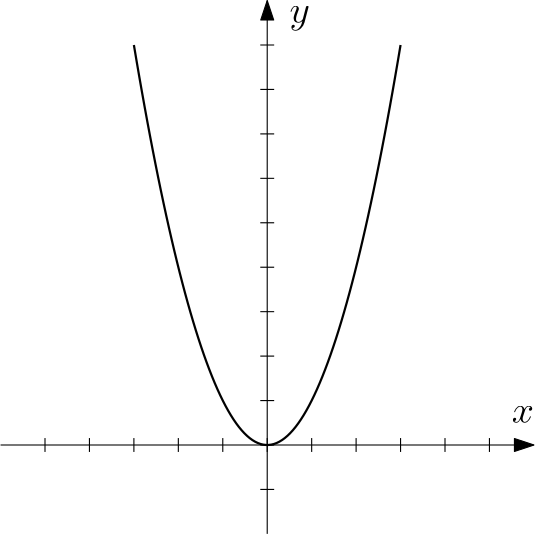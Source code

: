 <?xml version="1.0"?>
<!DOCTYPE ipe SYSTEM "ipe.dtd">
<ipe version="70218" creator="Ipe 7.2.23">
<info created="D:20210222193753" modified="D:20210222193814"/>
<ipestyle name="basic">
<symbol name="arrow/arc(spx)">
<path stroke="sym-stroke" fill="sym-stroke" pen="sym-pen">
0 0 m
-1 0.333 l
-1 -0.333 l
h
</path>
</symbol>
<symbol name="arrow/farc(spx)">
<path stroke="sym-stroke" fill="white" pen="sym-pen">
0 0 m
-1 0.333 l
-1 -0.333 l
h
</path>
</symbol>
<symbol name="arrow/ptarc(spx)">
<path stroke="sym-stroke" fill="sym-stroke" pen="sym-pen">
0 0 m
-1 0.333 l
-0.8 0 l
-1 -0.333 l
h
</path>
</symbol>
<symbol name="arrow/fptarc(spx)">
<path stroke="sym-stroke" fill="white" pen="sym-pen">
0 0 m
-1 0.333 l
-0.8 0 l
-1 -0.333 l
h
</path>
</symbol>
<symbol name="mark/circle(sx)" transformations="translations">
<path fill="sym-stroke">
0.6 0 0 0.6 0 0 e
0.4 0 0 0.4 0 0 e
</path>
</symbol>
<symbol name="mark/disk(sx)" transformations="translations">
<path fill="sym-stroke">
0.6 0 0 0.6 0 0 e
</path>
</symbol>
<symbol name="mark/fdisk(sfx)" transformations="translations">
<group>
<path fill="sym-fill">
0.5 0 0 0.5 0 0 e
</path>
<path fill="sym-stroke" fillrule="eofill">
0.6 0 0 0.6 0 0 e
0.4 0 0 0.4 0 0 e
</path>
</group>
</symbol>
<symbol name="mark/box(sx)" transformations="translations">
<path fill="sym-stroke" fillrule="eofill">
-0.6 -0.6 m
0.6 -0.6 l
0.6 0.6 l
-0.6 0.6 l
h
-0.4 -0.4 m
0.4 -0.4 l
0.4 0.4 l
-0.4 0.4 l
h
</path>
</symbol>
<symbol name="mark/square(sx)" transformations="translations">
<path fill="sym-stroke">
-0.6 -0.6 m
0.6 -0.6 l
0.6 0.6 l
-0.6 0.6 l
h
</path>
</symbol>
<symbol name="mark/fsquare(sfx)" transformations="translations">
<group>
<path fill="sym-fill">
-0.5 -0.5 m
0.5 -0.5 l
0.5 0.5 l
-0.5 0.5 l
h
</path>
<path fill="sym-stroke" fillrule="eofill">
-0.6 -0.6 m
0.6 -0.6 l
0.6 0.6 l
-0.6 0.6 l
h
-0.4 -0.4 m
0.4 -0.4 l
0.4 0.4 l
-0.4 0.4 l
h
</path>
</group>
</symbol>
<symbol name="mark/cross(sx)" transformations="translations">
<group>
<path fill="sym-stroke">
-0.43 -0.57 m
0.57 0.43 l
0.43 0.57 l
-0.57 -0.43 l
h
</path>
<path fill="sym-stroke">
-0.43 0.57 m
0.57 -0.43 l
0.43 -0.57 l
-0.57 0.43 l
h
</path>
</group>
</symbol>
<symbol name="arrow/fnormal(spx)">
<path stroke="sym-stroke" fill="white" pen="sym-pen">
0 0 m
-1 0.333 l
-1 -0.333 l
h
</path>
</symbol>
<symbol name="arrow/pointed(spx)">
<path stroke="sym-stroke" fill="sym-stroke" pen="sym-pen">
0 0 m
-1 0.333 l
-0.8 0 l
-1 -0.333 l
h
</path>
</symbol>
<symbol name="arrow/fpointed(spx)">
<path stroke="sym-stroke" fill="white" pen="sym-pen">
0 0 m
-1 0.333 l
-0.8 0 l
-1 -0.333 l
h
</path>
</symbol>
<symbol name="arrow/linear(spx)">
<path stroke="sym-stroke" pen="sym-pen">
-1 0.333 m
0 0 l
-1 -0.333 l
</path>
</symbol>
<symbol name="arrow/fdouble(spx)">
<path stroke="sym-stroke" fill="white" pen="sym-pen">
0 0 m
-1 0.333 l
-1 -0.333 l
h
-1 0 m
-2 0.333 l
-2 -0.333 l
h
</path>
</symbol>
<symbol name="arrow/double(spx)">
<path stroke="sym-stroke" fill="sym-stroke" pen="sym-pen">
0 0 m
-1 0.333 l
-1 -0.333 l
h
-1 0 m
-2 0.333 l
-2 -0.333 l
h
</path>
</symbol>
<symbol name="arrow/mid-normal(spx)">
<path stroke="sym-stroke" fill="sym-stroke" pen="sym-pen">
0.5 0 m
-0.5 0.333 l
-0.5 -0.333 l
h
</path>
</symbol>
<symbol name="arrow/mid-fnormal(spx)">
<path stroke="sym-stroke" fill="white" pen="sym-pen">
0.5 0 m
-0.5 0.333 l
-0.5 -0.333 l
h
</path>
</symbol>
<symbol name="arrow/mid-pointed(spx)">
<path stroke="sym-stroke" fill="sym-stroke" pen="sym-pen">
0.5 0 m
-0.5 0.333 l
-0.3 0 l
-0.5 -0.333 l
h
</path>
</symbol>
<symbol name="arrow/mid-fpointed(spx)">
<path stroke="sym-stroke" fill="white" pen="sym-pen">
0.5 0 m
-0.5 0.333 l
-0.3 0 l
-0.5 -0.333 l
h
</path>
</symbol>
<symbol name="arrow/mid-double(spx)">
<path stroke="sym-stroke" fill="sym-stroke" pen="sym-pen">
1 0 m
0 0.333 l
0 -0.333 l
h
0 0 m
-1 0.333 l
-1 -0.333 l
h
</path>
</symbol>
<symbol name="arrow/mid-fdouble(spx)">
<path stroke="sym-stroke" fill="white" pen="sym-pen">
1 0 m
0 0.333 l
0 -0.333 l
h
0 0 m
-1 0.333 l
-1 -0.333 l
h
</path>
</symbol>
<anglesize name="22.5 deg" value="22.5"/>
<anglesize name="30 deg" value="30"/>
<anglesize name="45 deg" value="45"/>
<anglesize name="60 deg" value="60"/>
<anglesize name="90 deg" value="90"/>
<arrowsize name="large" value="10"/>
<arrowsize name="small" value="5"/>
<arrowsize name="tiny" value="3"/>
<color name="blue" value="0 0 1"/>
<color name="brown" value="0.647 0.165 0.165"/>
<color name="darkblue" value="0 0 0.545"/>
<color name="darkcyan" value="0 0.545 0.545"/>
<color name="darkgray" value="0.663"/>
<color name="darkgreen" value="0 0.392 0"/>
<color name="darkmagenta" value="0.545 0 0.545"/>
<color name="darkorange" value="1 0.549 0"/>
<color name="darkred" value="0.545 0 0"/>
<color name="gold" value="1 0.843 0"/>
<color name="gray" value="0.745"/>
<color name="green" value="0 1 0"/>
<color name="lightblue" value="0.678 0.847 0.902"/>
<color name="lightcyan" value="0.878 1 1"/>
<color name="lightgray" value="0.827"/>
<color name="lightgreen" value="0.565 0.933 0.565"/>
<color name="lightyellow" value="1 1 0.878"/>
<color name="navy" value="0 0 0.502"/>
<color name="orange" value="1 0.647 0"/>
<color name="pink" value="1 0.753 0.796"/>
<color name="purple" value="0.627 0.125 0.941"/>
<color name="red" value="1 0 0"/>
<color name="seagreen" value="0.18 0.545 0.341"/>
<color name="turquoise" value="0.251 0.878 0.816"/>
<color name="violet" value="0.933 0.51 0.933"/>
<color name="yellow" value="1 1 0"/>
<dashstyle name="dash dot dotted" value="[4 2 1 2 1 2] 0"/>
<dashstyle name="dash dotted" value="[4 2 1 2] 0"/>
<dashstyle name="dashed" value="[4] 0"/>
<dashstyle name="dotted" value="[1 3] 0"/>
<gridsize name="10 pts (~3.5 mm)" value="10"/>
<gridsize name="14 pts (~5 mm)" value="14"/>
<gridsize name="16 pts (~6 mm)" value="16"/>
<gridsize name="20 pts (~7 mm)" value="20"/>
<gridsize name="28 pts (~10 mm)" value="28"/>
<gridsize name="32 pts (~12 mm)" value="32"/>
<gridsize name="4 pts" value="4"/>
<gridsize name="56 pts (~20 mm)" value="56"/>
<gridsize name="8 pts (~3 mm)" value="8"/>
<opacity name="10%" value="0.1"/>
<opacity name="30%" value="0.3"/>
<opacity name="50%" value="0.5"/>
<opacity name="75%" value="0.75"/>
<pen name="fat" value="1.2"/>
<pen name="heavier" value="0.8"/>
<pen name="ultrafat" value="2"/>
<symbolsize name="large" value="5"/>
<symbolsize name="small" value="2"/>
<symbolsize name="tiny" value="1.1"/>
<textsize name="Huge" value="\Huge"/>
<textsize name="LARGE" value="\LARGE"/>
<textsize name="Large" value="\Large"/>
<textsize name="footnote" value="\footnotesize"/>
<textsize name="huge" value="\huge"/>
<textsize name="large" value="\large"/>
<textsize name="small" value="\small"/>
<textsize name="tiny" value="\tiny"/>
<textstyle name="center" begin="\begin{center}" end="\end{center}"/>
<textstyle name="item" begin="\begin{itemize}\item{}" end="\end{itemize}"/>
<textstyle name="itemize" begin="\begin{itemize}" end="\end{itemize}"/>
<tiling name="falling" angle="-60" step="4" width="1"/>
<tiling name="rising" angle="30" step="4" width="1"/>
</ipestyle>
<page>
<layer name="alpha"/>
<view layers="alpha" active="alpha"/>
<path layer="alpha" matrix="1 0 0 1 -160 0" stroke="black" pen="heavier">
240 688 m
240.323 686.061
240.646 684.141
240.97 682.241 c
241.293 680.34
241.616 678.46
241.939 676.599 c
242.263 674.738
242.586 672.896
242.909 671.074 c
243.232 669.253
243.556 667.45
243.879 665.668 c
244.202 663.885
244.525 662.122
244.848 660.378 c
245.172 658.635
245.495 656.911
245.818 655.207 c
246.141 653.502
246.465 651.818
246.788 650.152 c
247.111 648.487
247.434 646.842
247.758 645.216 c
248.081 643.59
248.404 641.983
248.727 640.397 c
249.051 638.81
249.374 637.243
249.697 635.695 c
250.02 634.148
250.343 632.62
250.667 631.111 c
250.99 629.603
251.313 628.114
251.636 626.645 c
251.96 625.175
252.283 623.726
252.606 622.296 c
252.929 620.866
253.253 619.455
253.576 618.064 c
253.899 616.673
254.222 615.302
254.545 613.95 c
254.869 612.599
255.192 611.267
255.515 609.954 c
255.838 608.642
256.162 607.349
256.485 606.075 c
256.808 604.802
257.131 603.548
257.455 602.314 c
257.778 601.08
258.101 599.865
258.424 598.67 c
258.747 597.475
259.071 596.3
259.394 595.144 c
259.717 593.988
260.04 592.852
260.364 591.736 c
260.687 590.619
261.01 589.522
261.333 588.444 c
261.657 587.367
261.98 586.309
262.303 585.271 c
262.626 584.233
262.949 583.214
263.273 582.215 c
263.596 581.216
263.919 580.236
264.242 579.276 c
264.566 578.316
264.889 577.376
265.212 576.455 c
265.535 575.535
265.859 574.634
266.182 573.752 c
266.505 572.871
266.828 572.009
267.152 571.166 c
267.475 570.324
267.798 569.501
268.121 568.698 c
268.444 567.895
268.768 567.111
269.091 566.347 c
269.414 565.583
269.737 564.839
270.061 564.114 c
270.384 563.389
270.707 562.684
271.03 561.998 c
271.354 561.313
271.677 560.646
272 560 c
272.323 559.354
272.646 558.727
272.97 558.119 c
273.293 557.512
273.616 556.924
273.939 556.356 c
274.263 555.788
274.586 555.24
274.909 554.711 c
275.232 554.182
275.556 553.672
275.879 553.183 c
276.202 552.693
276.525 552.223
276.848 551.772 c
277.172 551.322
277.495 550.891
277.818 550.479 c
278.141 550.068
278.465 549.676
278.788 549.304 c
279.111 548.932
279.434 548.579
279.758 548.246 c
280.081 547.913
280.404 547.6
280.727 547.306 c
281.051 547.012
281.374 546.738
281.697 546.483 c
282.02 546.228
282.343 545.993
282.667 545.778 c
282.99 545.562
283.313 545.366
283.636 545.19 c
283.96 545.014
284.283 544.857
284.606 544.72 c
284.929 544.583
285.253 544.465
285.576 544.367 c
285.899 544.269
286.222 544.191
286.545 544.132 c
286.869 544.073
287.192 544.034
287.515 544.015 c
287.838 543.995
288.162 543.995
288.485 544.015 c
288.808 544.034
289.131 544.073
289.455 544.132 c
289.778 544.191
290.101 544.269
290.424 544.367 c
290.747 544.465
291.071 544.583
291.394 544.72 c
291.717 544.857
292.04 545.014
292.364 545.19 c
292.687 545.366
293.01 545.562
293.333 545.778 c
293.657 545.993
293.98 546.228
294.303 546.483 c
294.626 546.738
294.949 547.012
295.273 547.306 c
295.596 547.6
295.919 547.913
296.242 548.246 c
296.566 548.579
296.889 548.932
297.212 549.304 c
297.535 549.676
297.859 550.068
298.182 550.479 c
298.505 550.891
298.828 551.322
299.152 551.772 c
299.475 552.223
299.798 552.693
300.121 553.183 c
300.444 553.672
300.768 554.182
301.091 554.711 c
301.414 555.24
301.737 555.788
302.061 556.356 c
302.384 556.924
302.707 557.512
303.03 558.119 c
303.354 558.727
303.677 559.354
304 560 c
304.323 560.646
304.646 561.313
304.97 561.998 c
305.293 562.684
305.616 563.389
305.939 564.114 c
306.263 564.839
306.586 565.583
306.909 566.347 c
307.232 567.111
307.556 567.895
307.879 568.698 c
308.202 569.501
308.525 570.324
308.848 571.166 c
309.172 572.009
309.495 572.871
309.818 573.752 c
310.141 574.634
310.465 575.535
310.788 576.455 c
311.111 577.376
311.434 578.316
311.758 579.276 c
312.081 580.236
312.404 581.216
312.727 582.215 c
313.051 583.214
313.374 584.233
313.697 585.271 c
314.02 586.309
314.343 587.367
314.667 588.444 c
314.99 589.522
315.313 590.619
315.636 591.736 c
315.96 592.852
316.283 593.988
316.606 595.144 c
316.929 596.3
317.253 597.475
317.576 598.67 c
317.899 599.865
318.222 601.08
318.545 602.314 c
318.869 603.548
319.192 604.802
319.515 606.075 c
319.838 607.349
320.162 608.642
320.485 609.954 c
320.808 611.267
321.131 612.599
321.455 613.95 c
321.778 615.302
322.101 616.673
322.424 618.064 c
322.747 619.455
323.071 620.866
323.394 622.296 c
323.717 623.726
324.04 625.175
324.364 626.645 c
324.687 628.114
325.01 629.603
325.333 631.111 c
325.657 632.62
325.98 634.148
326.303 635.695 c
326.626 637.243
326.949 638.81
327.273 640.397 c
327.596 641.983
327.919 643.59
328.242 645.216 c
328.566 646.842
328.889 648.487
329.212 650.152 c
329.535 651.818
329.859 653.502
330.182 655.207 c
330.505 656.911
330.828 658.635
331.152 660.378 c
331.475 662.122
331.798 663.885
332.121 665.668 c
332.444 667.45
332.768 669.253
333.091 671.074 c
333.414 672.896
333.737 674.738
334.061 676.599 c
334.384 678.46
334.707 680.34
335.03 682.241 c
335.354 684.141
335.677 686.061
336 688 c
</path>
<text matrix="1 0 0 1 -160 0" transformations="translations" pos="296 696" stroke="black" type="label" width="12.046" height="6.176" depth="2.79" valign="baseline" size="Large">$y$

</text>
<text matrix="1 0 0 1 -160 0" transformations="translations" pos="376 552" stroke="black" type="label" width="7.982" height="6.177" depth="0" valign="baseline" size="Large">$x$</text>
<path matrix="1 0 0 1 -160 0" stroke="black" arrow="normal/normal">
192 544 m
384 544 l
</path>
<path matrix="1 0 0 1 -160 0" stroke="black">
208 546.5 m
208 541.5 l
</path>
<path matrix="1 0 0 1 -160 0" stroke="black">
224 546.5 m
224 541.5 l
</path>
<path matrix="1 0 0 1 -160 0" stroke="black">
240 546.5 m
240 541.5 l
</path>
<path matrix="1 0 0 1 -160 0" stroke="black">
256 546.5 m
256 541.5 l
</path>
<path matrix="1 0 0 1 -160 0" stroke="black">
272 546.5 m
272 541.5 l
</path>
<path matrix="1 0 0 1 -160 0" stroke="black">
288 546.5 m
288 541.5 l
</path>
<path matrix="1 0 0 1 -160 0" stroke="black">
304 546.5 m
304 541.5 l
</path>
<path matrix="1 0 0 1 -160 0" stroke="black">
320 546.5 m
320 541.5 l
</path>
<path matrix="1 0 0 1 -160 0" stroke="black">
336 546.5 m
336 541.5 l
</path>
<path matrix="1 0 0 1 -160 0" stroke="black">
352 546.5 m
352 541.5 l
</path>
<path matrix="1 0 0 1 -160 0" stroke="black">
368 546.5 m
368 541.5 l
</path>
<path matrix="1 0 0 1 -160 0" stroke="black" arrow="normal/normal">
288 512 m
288 704 l
</path>
<path matrix="1 0 0 1 -160 0" stroke="black">
290.5 528 m
285.5 528 l
</path>
<path matrix="1 0 0 1 -160 0" stroke="black">
290.5 544 m
285.5 544 l
</path>
<path matrix="1 0 0 1 -160 0" stroke="black">
290.5 560 m
285.5 560 l
</path>
<path matrix="1 0 0 1 -160 0" stroke="black">
290.5 576 m
285.5 576 l
</path>
<path matrix="1 0 0 1 -160 0" stroke="black">
290.5 592 m
285.5 592 l
</path>
<path matrix="1 0 0 1 -160 0" stroke="black">
290.5 608 m
285.5 608 l
</path>
<path matrix="1 0 0 1 -160 0" stroke="black">
290.5 624 m
285.5 624 l
</path>
<path matrix="1 0 0 1 -160 0" stroke="black">
290.5 640 m
285.5 640 l
</path>
<path matrix="1 0 0 1 -160 0" stroke="black">
290.5 656 m
285.5 656 l
</path>
<path matrix="1 0 0 1 -160 0" stroke="black">
290.5 672 m
285.5 672 l
</path>
<path matrix="1 0 0 1 -160 0" stroke="black">
290.5 688 m
285.5 688 l
</path>
</page>
</ipe>
